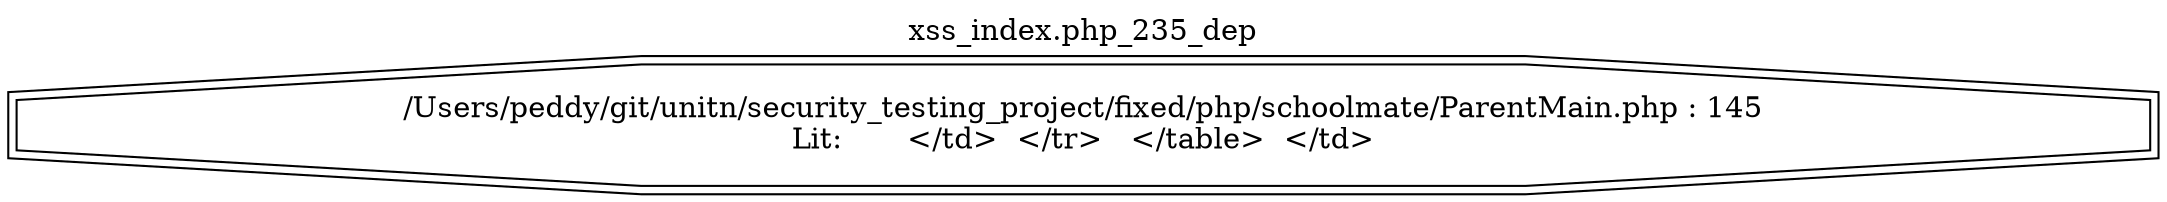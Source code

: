 digraph cfg {
  label="xss_index.php_235_dep";
  labelloc=t;
  n1 [shape=doubleoctagon, label="/Users/peddy/git/unitn/security_testing_project/fixed/php/schoolmate/ParentMain.php : 145\nLit:       </td>	</tr>   </table>  </td>\n"];
}
